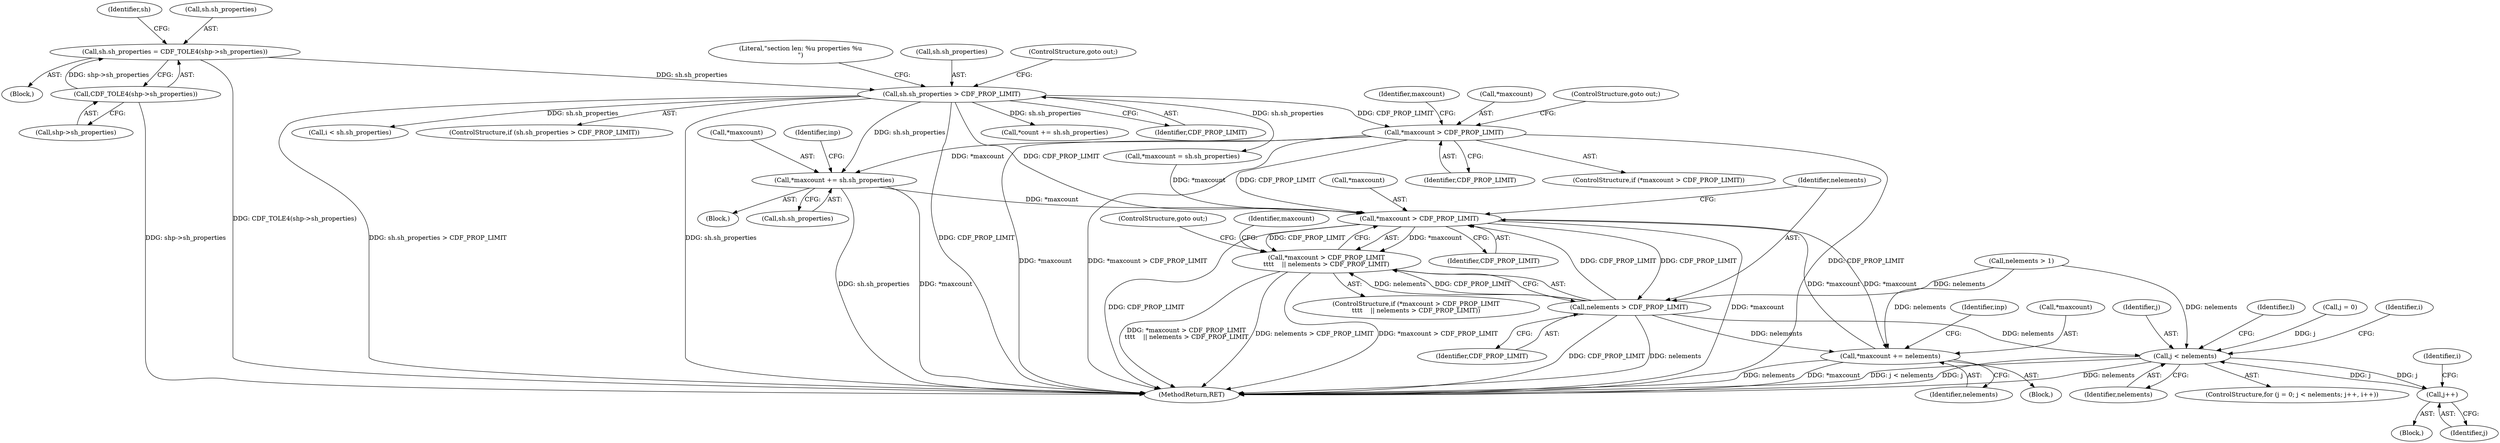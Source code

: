 digraph "0_file_1aec04dbf8a24b8a6ba64c4f74efa0628e36db0b@pointer" {
"1000198" [label="(Call,*maxcount > CDF_PROP_LIMIT)"];
"1000177" [label="(Call,sh.sh_properties > CDF_PROP_LIMIT)"];
"1000168" [label="(Call,sh.sh_properties = CDF_TOLE4(shp->sh_properties))"];
"1000172" [label="(Call,CDF_TOLE4(shp->sh_properties))"];
"1000203" [label="(Call,*maxcount += sh.sh_properties)"];
"1000654" [label="(Call,*maxcount > CDF_PROP_LIMIT)"];
"1000653" [label="(Call,*maxcount > CDF_PROP_LIMIT\n\t\t\t\t    || nelements > CDF_PROP_LIMIT)"];
"1000658" [label="(Call,nelements > CDF_PROP_LIMIT)"];
"1000662" [label="(Call,*maxcount += nelements)"];
"1000689" [label="(Call,j < nelements)"];
"1000693" [label="(Call,j++)"];
"1000696" [label="(Identifier,i)"];
"1000657" [label="(Identifier,CDF_PROP_LIMIT)"];
"1000230" [label="(Call,*count += sh.sh_properties)"];
"1000839" [label="(MethodReturn,RET)"];
"1000178" [label="(Call,sh.sh_properties)"];
"1000652" [label="(ControlStructure,if (*maxcount > CDF_PROP_LIMIT\n\t\t\t\t    || nelements > CDF_PROP_LIMIT))"];
"1000700" [label="(Identifier,l)"];
"1000661" [label="(ControlStructure,goto out;)"];
"1000653" [label="(Call,*maxcount > CDF_PROP_LIMIT\n\t\t\t\t    || nelements > CDF_PROP_LIMIT)"];
"1000692" [label="(Block,)"];
"1000644" [label="(Block,)"];
"1000181" [label="(Identifier,CDF_PROP_LIMIT)"];
"1000177" [label="(Call,sh.sh_properties > CDF_PROP_LIMIT)"];
"1000686" [label="(Call,j = 0)"];
"1000685" [label="(ControlStructure,for (j = 0; j < nelements; j++, i++))"];
"1000693" [label="(Call,j++)"];
"1000203" [label="(Call,*maxcount += sh.sh_properties)"];
"1000196" [label="(Block,)"];
"1000774" [label="(Identifier,i)"];
"1000201" [label="(Identifier,CDF_PROP_LIMIT)"];
"1000202" [label="(ControlStructure,goto out;)"];
"1000173" [label="(Call,shp->sh_properties)"];
"1000694" [label="(Identifier,j)"];
"1000172" [label="(Call,CDF_TOLE4(shp->sh_properties))"];
"1000198" [label="(Call,*maxcount > CDF_PROP_LIMIT)"];
"1000206" [label="(Call,sh.sh_properties)"];
"1000668" [label="(Identifier,inp)"];
"1000654" [label="(Call,*maxcount > CDF_PROP_LIMIT)"];
"1000182" [label="(ControlStructure,goto out;)"];
"1000251" [label="(Call,i < sh.sh_properties)"];
"1000665" [label="(Identifier,nelements)"];
"1000176" [label="(ControlStructure,if (sh.sh_properties > CDF_PROP_LIMIT))"];
"1000211" [label="(Call,*maxcount = sh.sh_properties)"];
"1000197" [label="(ControlStructure,if (*maxcount > CDF_PROP_LIMIT))"];
"1000658" [label="(Call,nelements > CDF_PROP_LIMIT)"];
"1000663" [label="(Call,*maxcount)"];
"1000662" [label="(Call,*maxcount += nelements)"];
"1000691" [label="(Identifier,nelements)"];
"1000659" [label="(Identifier,nelements)"];
"1000205" [label="(Identifier,maxcount)"];
"1000168" [label="(Call,sh.sh_properties = CDF_TOLE4(shp->sh_properties))"];
"1000199" [label="(Call,*maxcount)"];
"1000219" [label="(Identifier,inp)"];
"1000107" [label="(Block,)"];
"1000179" [label="(Identifier,sh)"];
"1000664" [label="(Identifier,maxcount)"];
"1000185" [label="(Literal,\"section len: %u properties %u\n\")"];
"1000689" [label="(Call,j < nelements)"];
"1000169" [label="(Call,sh.sh_properties)"];
"1000204" [label="(Call,*maxcount)"];
"1000655" [label="(Call,*maxcount)"];
"1000660" [label="(Identifier,CDF_PROP_LIMIT)"];
"1000690" [label="(Identifier,j)"];
"1000641" [label="(Call,nelements > 1)"];
"1000198" -> "1000197"  [label="AST: "];
"1000198" -> "1000201"  [label="CFG: "];
"1000199" -> "1000198"  [label="AST: "];
"1000201" -> "1000198"  [label="AST: "];
"1000202" -> "1000198"  [label="CFG: "];
"1000205" -> "1000198"  [label="CFG: "];
"1000198" -> "1000839"  [label="DDG: CDF_PROP_LIMIT"];
"1000198" -> "1000839"  [label="DDG: *maxcount"];
"1000198" -> "1000839"  [label="DDG: *maxcount > CDF_PROP_LIMIT"];
"1000177" -> "1000198"  [label="DDG: CDF_PROP_LIMIT"];
"1000198" -> "1000203"  [label="DDG: *maxcount"];
"1000198" -> "1000654"  [label="DDG: CDF_PROP_LIMIT"];
"1000177" -> "1000176"  [label="AST: "];
"1000177" -> "1000181"  [label="CFG: "];
"1000178" -> "1000177"  [label="AST: "];
"1000181" -> "1000177"  [label="AST: "];
"1000182" -> "1000177"  [label="CFG: "];
"1000185" -> "1000177"  [label="CFG: "];
"1000177" -> "1000839"  [label="DDG: sh.sh_properties"];
"1000177" -> "1000839"  [label="DDG: CDF_PROP_LIMIT"];
"1000177" -> "1000839"  [label="DDG: sh.sh_properties > CDF_PROP_LIMIT"];
"1000168" -> "1000177"  [label="DDG: sh.sh_properties"];
"1000177" -> "1000203"  [label="DDG: sh.sh_properties"];
"1000177" -> "1000211"  [label="DDG: sh.sh_properties"];
"1000177" -> "1000230"  [label="DDG: sh.sh_properties"];
"1000177" -> "1000251"  [label="DDG: sh.sh_properties"];
"1000177" -> "1000654"  [label="DDG: CDF_PROP_LIMIT"];
"1000168" -> "1000107"  [label="AST: "];
"1000168" -> "1000172"  [label="CFG: "];
"1000169" -> "1000168"  [label="AST: "];
"1000172" -> "1000168"  [label="AST: "];
"1000179" -> "1000168"  [label="CFG: "];
"1000168" -> "1000839"  [label="DDG: CDF_TOLE4(shp->sh_properties)"];
"1000172" -> "1000168"  [label="DDG: shp->sh_properties"];
"1000172" -> "1000173"  [label="CFG: "];
"1000173" -> "1000172"  [label="AST: "];
"1000172" -> "1000839"  [label="DDG: shp->sh_properties"];
"1000203" -> "1000196"  [label="AST: "];
"1000203" -> "1000206"  [label="CFG: "];
"1000204" -> "1000203"  [label="AST: "];
"1000206" -> "1000203"  [label="AST: "];
"1000219" -> "1000203"  [label="CFG: "];
"1000203" -> "1000839"  [label="DDG: sh.sh_properties"];
"1000203" -> "1000839"  [label="DDG: *maxcount"];
"1000203" -> "1000654"  [label="DDG: *maxcount"];
"1000654" -> "1000653"  [label="AST: "];
"1000654" -> "1000657"  [label="CFG: "];
"1000655" -> "1000654"  [label="AST: "];
"1000657" -> "1000654"  [label="AST: "];
"1000659" -> "1000654"  [label="CFG: "];
"1000653" -> "1000654"  [label="CFG: "];
"1000654" -> "1000839"  [label="DDG: *maxcount"];
"1000654" -> "1000839"  [label="DDG: CDF_PROP_LIMIT"];
"1000654" -> "1000653"  [label="DDG: *maxcount"];
"1000654" -> "1000653"  [label="DDG: CDF_PROP_LIMIT"];
"1000662" -> "1000654"  [label="DDG: *maxcount"];
"1000211" -> "1000654"  [label="DDG: *maxcount"];
"1000658" -> "1000654"  [label="DDG: CDF_PROP_LIMIT"];
"1000654" -> "1000658"  [label="DDG: CDF_PROP_LIMIT"];
"1000654" -> "1000662"  [label="DDG: *maxcount"];
"1000653" -> "1000652"  [label="AST: "];
"1000653" -> "1000658"  [label="CFG: "];
"1000658" -> "1000653"  [label="AST: "];
"1000661" -> "1000653"  [label="CFG: "];
"1000664" -> "1000653"  [label="CFG: "];
"1000653" -> "1000839"  [label="DDG: *maxcount > CDF_PROP_LIMIT\n\t\t\t\t    || nelements > CDF_PROP_LIMIT"];
"1000653" -> "1000839"  [label="DDG: nelements > CDF_PROP_LIMIT"];
"1000653" -> "1000839"  [label="DDG: *maxcount > CDF_PROP_LIMIT"];
"1000658" -> "1000653"  [label="DDG: nelements"];
"1000658" -> "1000653"  [label="DDG: CDF_PROP_LIMIT"];
"1000658" -> "1000660"  [label="CFG: "];
"1000659" -> "1000658"  [label="AST: "];
"1000660" -> "1000658"  [label="AST: "];
"1000658" -> "1000839"  [label="DDG: CDF_PROP_LIMIT"];
"1000658" -> "1000839"  [label="DDG: nelements"];
"1000641" -> "1000658"  [label="DDG: nelements"];
"1000658" -> "1000662"  [label="DDG: nelements"];
"1000658" -> "1000689"  [label="DDG: nelements"];
"1000662" -> "1000644"  [label="AST: "];
"1000662" -> "1000665"  [label="CFG: "];
"1000663" -> "1000662"  [label="AST: "];
"1000665" -> "1000662"  [label="AST: "];
"1000668" -> "1000662"  [label="CFG: "];
"1000662" -> "1000839"  [label="DDG: *maxcount"];
"1000662" -> "1000839"  [label="DDG: nelements"];
"1000641" -> "1000662"  [label="DDG: nelements"];
"1000689" -> "1000685"  [label="AST: "];
"1000689" -> "1000691"  [label="CFG: "];
"1000690" -> "1000689"  [label="AST: "];
"1000691" -> "1000689"  [label="AST: "];
"1000700" -> "1000689"  [label="CFG: "];
"1000774" -> "1000689"  [label="CFG: "];
"1000689" -> "1000839"  [label="DDG: j < nelements"];
"1000689" -> "1000839"  [label="DDG: j"];
"1000689" -> "1000839"  [label="DDG: nelements"];
"1000686" -> "1000689"  [label="DDG: j"];
"1000693" -> "1000689"  [label="DDG: j"];
"1000641" -> "1000689"  [label="DDG: nelements"];
"1000689" -> "1000693"  [label="DDG: j"];
"1000693" -> "1000692"  [label="AST: "];
"1000693" -> "1000694"  [label="CFG: "];
"1000694" -> "1000693"  [label="AST: "];
"1000696" -> "1000693"  [label="CFG: "];
}
